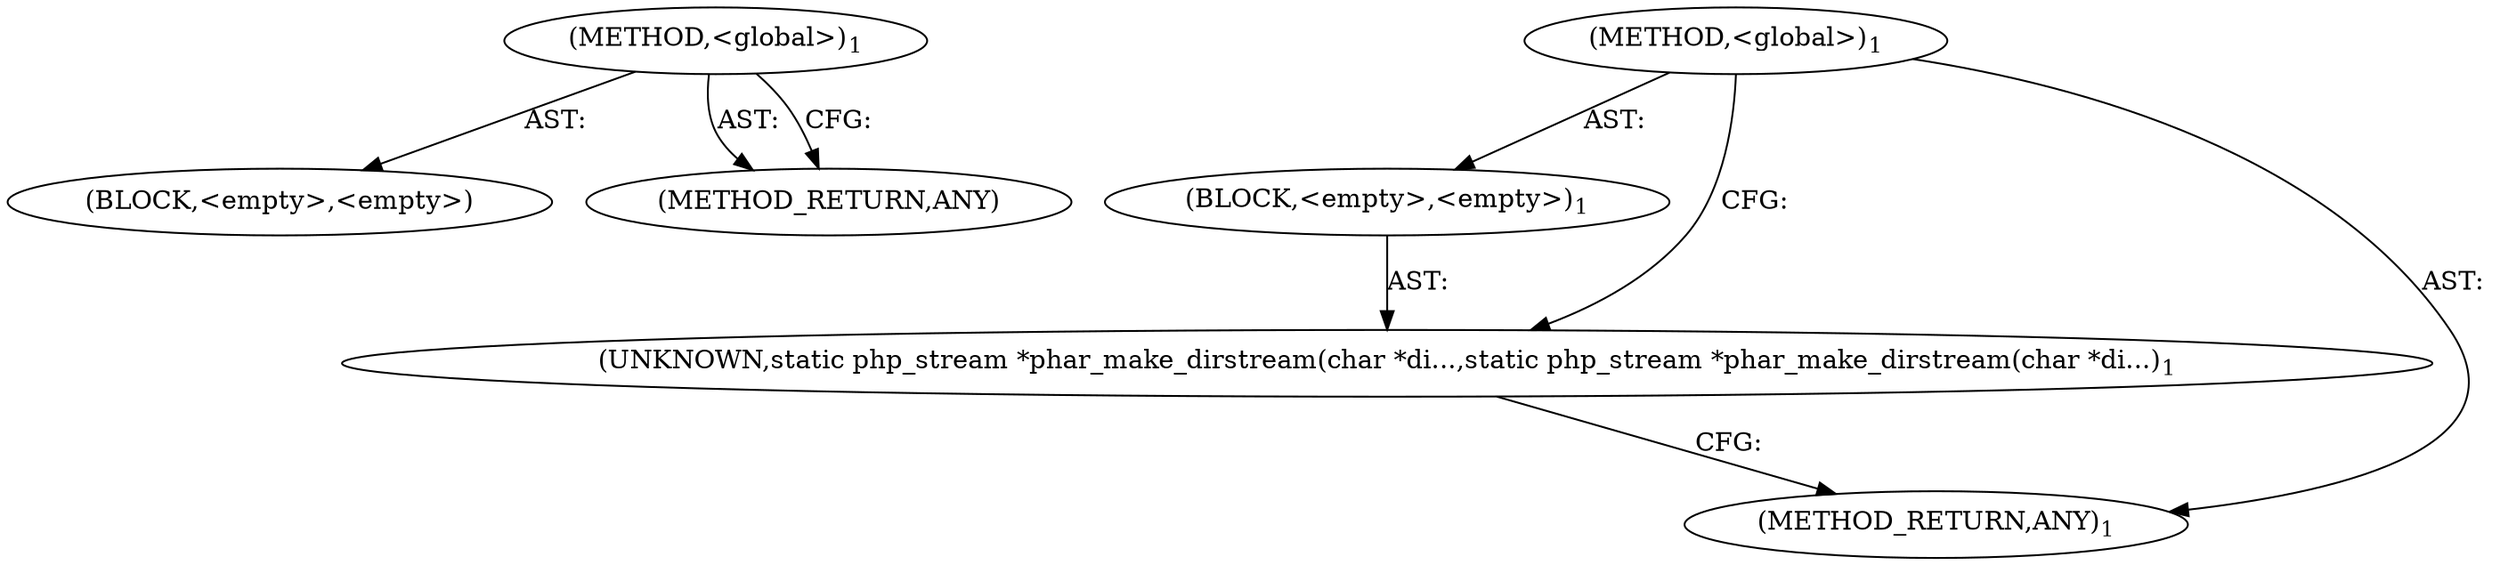 digraph "&lt;global&gt;" {
14 [label=<(METHOD,&lt;global&gt;)<SUB>1</SUB>>];
15 [label=<(BLOCK,&lt;empty&gt;,&lt;empty&gt;)>];
16 [label=<(METHOD_RETURN,ANY)>];
6 [label=<(METHOD,&lt;global&gt;)<SUB>1</SUB>>];
7 [label=<(BLOCK,&lt;empty&gt;,&lt;empty&gt;)<SUB>1</SUB>>];
8 [label=<(UNKNOWN,static php_stream *phar_make_dirstream(char *di...,static php_stream *phar_make_dirstream(char *di...)<SUB>1</SUB>>];
9 [label=<(METHOD_RETURN,ANY)<SUB>1</SUB>>];
14 -> 15  [key=0, label="AST: "];
14 -> 16  [key=0, label="AST: "];
14 -> 16  [key=1, label="CFG: "];
6 -> 7  [key=0, label="AST: "];
6 -> 9  [key=0, label="AST: "];
6 -> 8  [key=0, label="CFG: "];
7 -> 8  [key=0, label="AST: "];
8 -> 9  [key=0, label="CFG: "];
}
